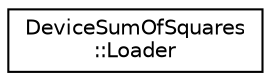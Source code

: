 digraph "Graphical Class Hierarchy"
{
  edge [fontname="Helvetica",fontsize="10",labelfontname="Helvetica",labelfontsize="10"];
  node [fontname="Helvetica",fontsize="10",shape=record];
  rankdir="LR";
  Node0 [label="DeviceSumOfSquares\l::Loader",height=0.2,width=0.4,color="black", fillcolor="white", style="filled",URL="$structDeviceSumOfSquares_1_1Loader.html"];
}
